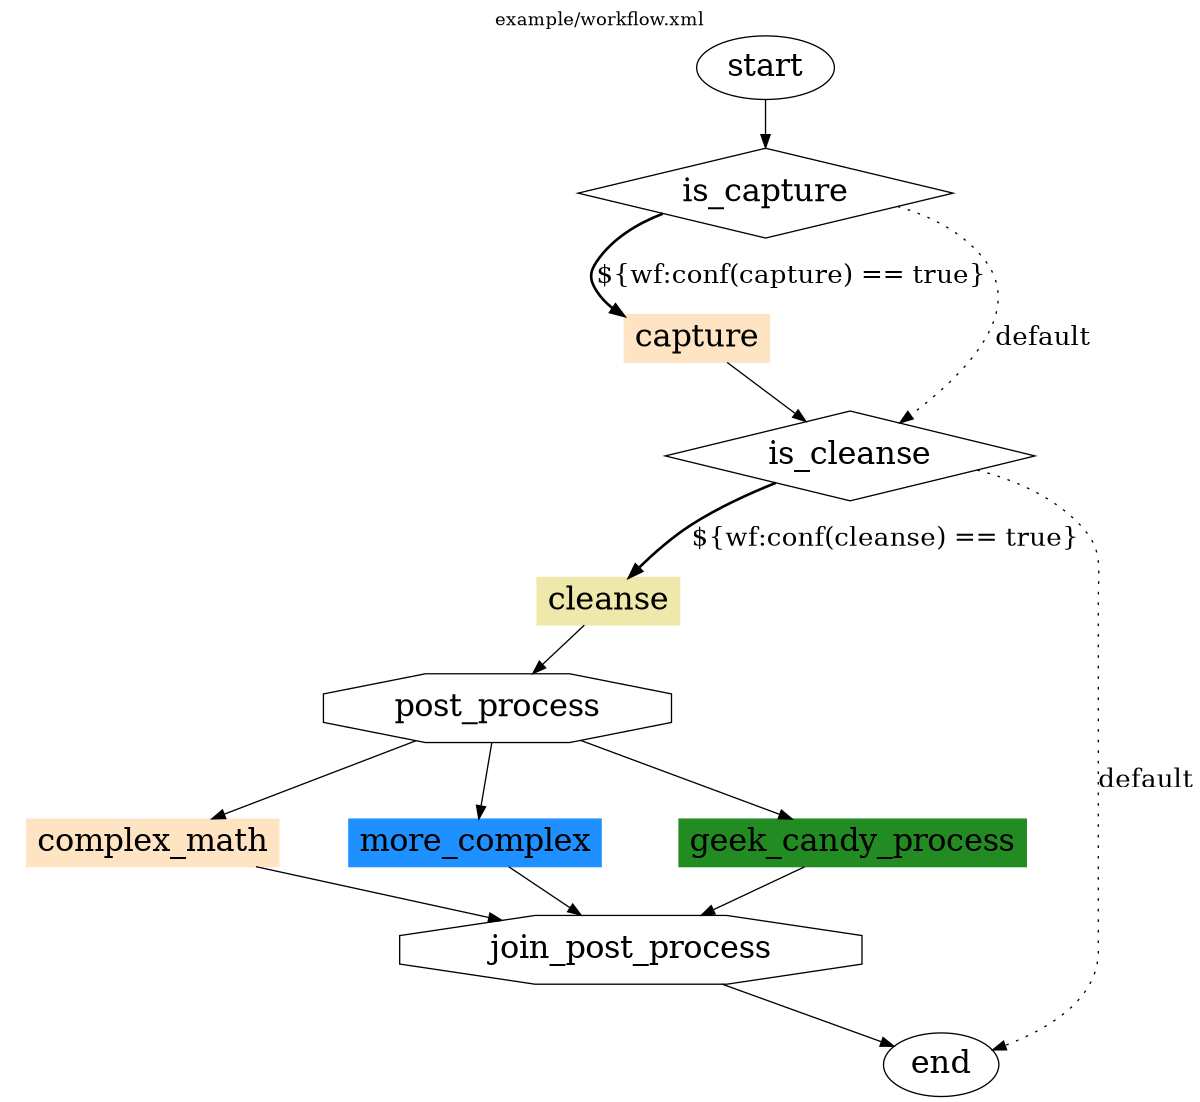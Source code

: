 digraph{
size = "8,8";ratio=fill;node[fontsize=24];labelloc="t";label="example/workflow.xml";

start -> is_capture;

capture [shape=box,style=filled,color=bisque
];

capture -> is_cleanse;

cleanse [shape=box,style=filled,color=palegoldenrod];

cleanse -> post_process;

complex_math [shape=box,style=filled,color=bisque
];

complex_math -> join_post_process;

more_complex [shape=box,style=filled,color=dodgerblue1
];

more_complex -> join_post_process;

geek_candy_process [shape=box,style=filled,color=forestgreen
];

geek_candy_process -> join_post_process;

post_process [shape=octagon];

post_process -> complex_math;

post_process -> more_complex;

post_process -> geek_candy_process;

join_post_process [shape=octagon];

join_post_process -> end;

is_capture [shape=diamond];

is_capture -> capture[style=bold,label="${wf:conf(capture) == true}",fontsize=20];

is_capture -> is_cleanse[style=dotted,label="default",fontsize=20];

is_cleanse [shape=diamond];

is_cleanse -> cleanse[style=bold,label="${wf:conf(cleanse) == true}",fontsize=20];

is_cleanse -> end[style=dotted,label="default",fontsize=20];

}